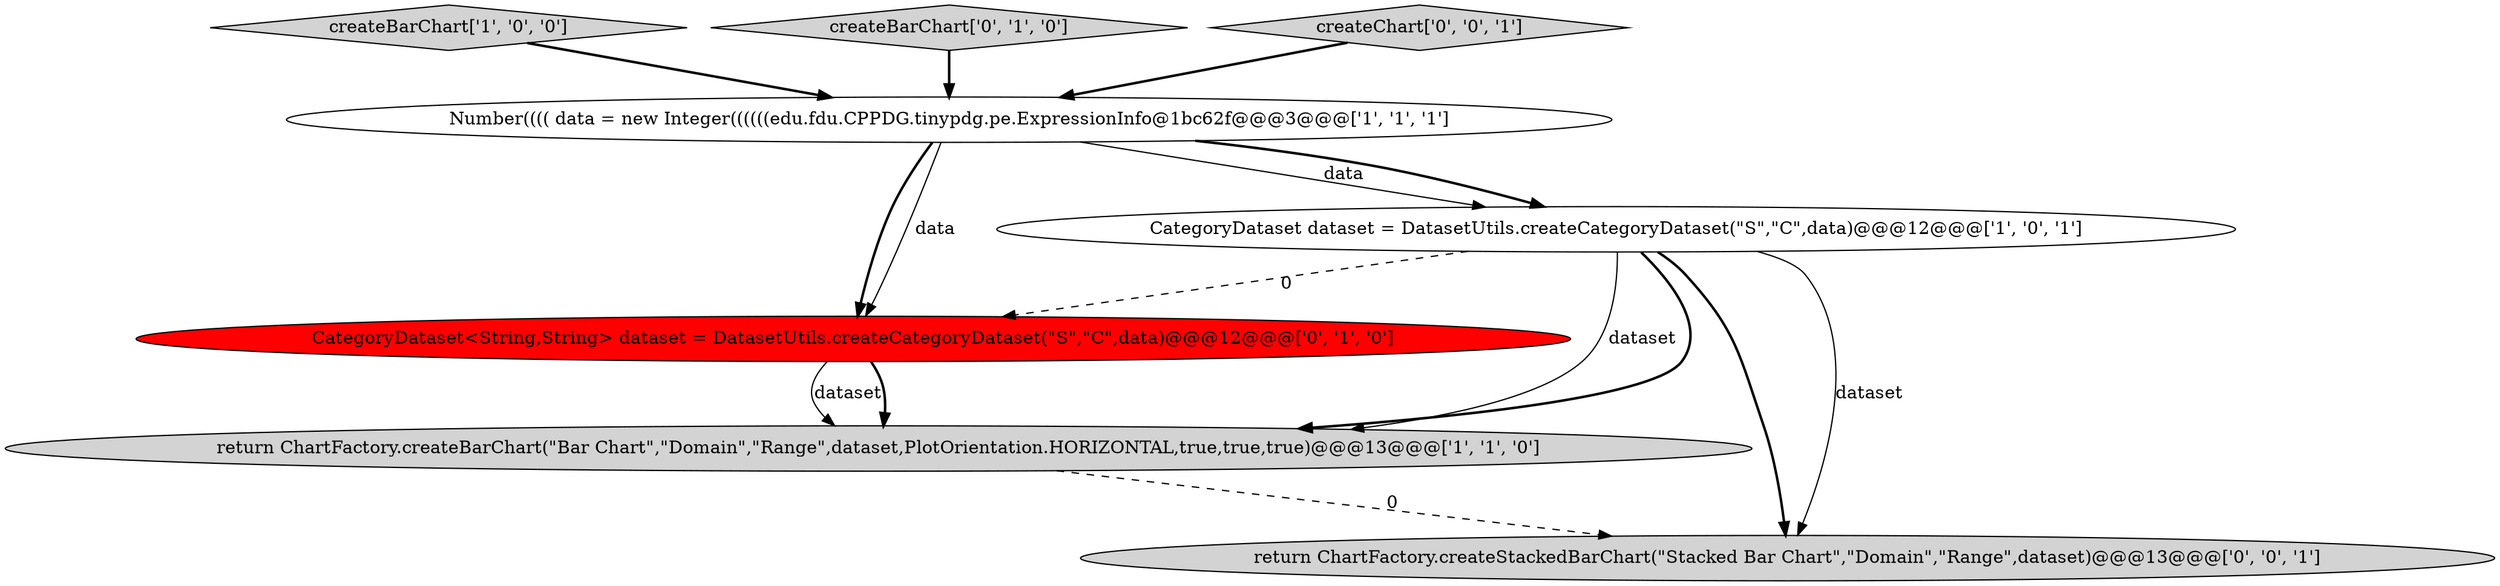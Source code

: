 digraph {
6 [style = filled, label = "return ChartFactory.createStackedBarChart(\"Stacked Bar Chart\",\"Domain\",\"Range\",dataset)@@@13@@@['0', '0', '1']", fillcolor = lightgray, shape = ellipse image = "AAA0AAABBB3BBB"];
2 [style = filled, label = "return ChartFactory.createBarChart(\"Bar Chart\",\"Domain\",\"Range\",dataset,PlotOrientation.HORIZONTAL,true,true,true)@@@13@@@['1', '1', '0']", fillcolor = lightgray, shape = ellipse image = "AAA0AAABBB1BBB"];
1 [style = filled, label = "createBarChart['1', '0', '0']", fillcolor = lightgray, shape = diamond image = "AAA0AAABBB1BBB"];
3 [style = filled, label = "Number(((( data = new Integer((((((edu.fdu.CPPDG.tinypdg.pe.ExpressionInfo@1bc62f@@@3@@@['1', '1', '1']", fillcolor = white, shape = ellipse image = "AAA0AAABBB1BBB"];
5 [style = filled, label = "createBarChart['0', '1', '0']", fillcolor = lightgray, shape = diamond image = "AAA0AAABBB2BBB"];
4 [style = filled, label = "CategoryDataset<String,String> dataset = DatasetUtils.createCategoryDataset(\"S\",\"C\",data)@@@12@@@['0', '1', '0']", fillcolor = red, shape = ellipse image = "AAA1AAABBB2BBB"];
7 [style = filled, label = "createChart['0', '0', '1']", fillcolor = lightgray, shape = diamond image = "AAA0AAABBB3BBB"];
0 [style = filled, label = "CategoryDataset dataset = DatasetUtils.createCategoryDataset(\"S\",\"C\",data)@@@12@@@['1', '0', '1']", fillcolor = white, shape = ellipse image = "AAA0AAABBB1BBB"];
1->3 [style = bold, label=""];
5->3 [style = bold, label=""];
3->4 [style = solid, label="data"];
0->2 [style = solid, label="dataset"];
3->0 [style = solid, label="data"];
4->2 [style = solid, label="dataset"];
0->4 [style = dashed, label="0"];
4->2 [style = bold, label=""];
0->6 [style = solid, label="dataset"];
0->6 [style = bold, label=""];
3->4 [style = bold, label=""];
7->3 [style = bold, label=""];
3->0 [style = bold, label=""];
0->2 [style = bold, label=""];
2->6 [style = dashed, label="0"];
}
